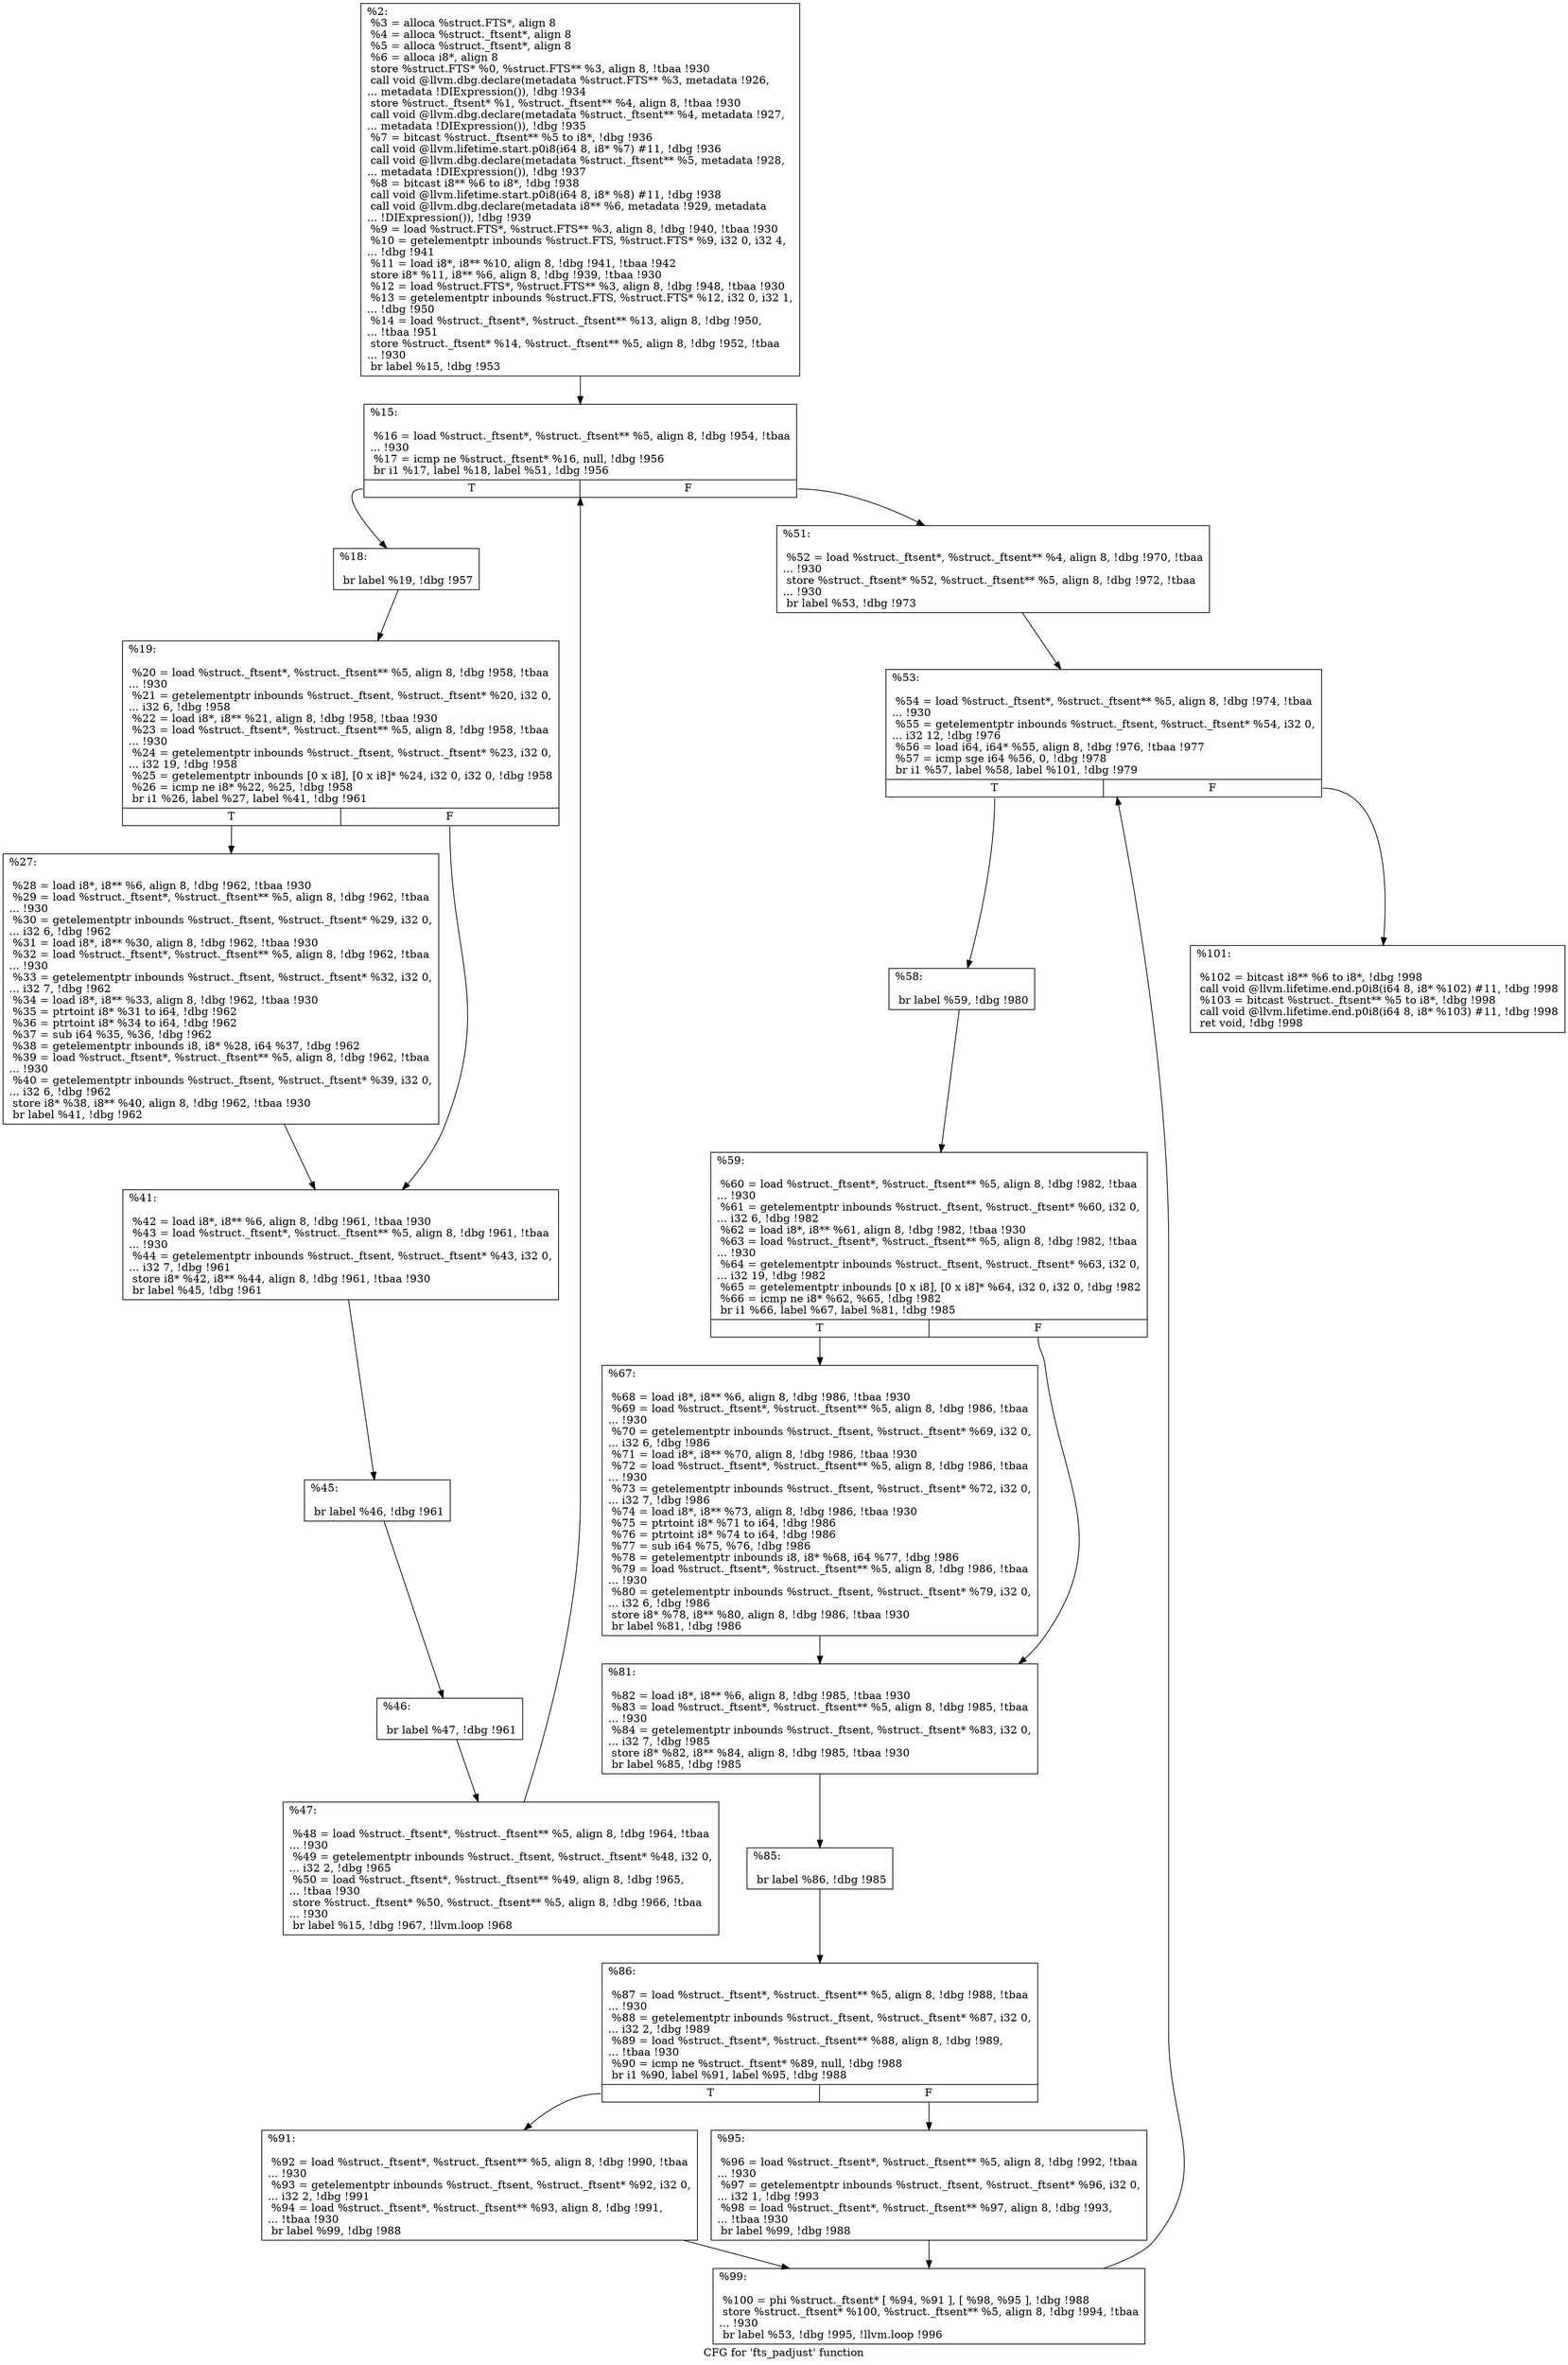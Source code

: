 digraph "CFG for 'fts_padjust' function" {
	label="CFG for 'fts_padjust' function";

	Node0x2457890 [shape=record,label="{%2:\l  %3 = alloca %struct.FTS*, align 8\l  %4 = alloca %struct._ftsent*, align 8\l  %5 = alloca %struct._ftsent*, align 8\l  %6 = alloca i8*, align 8\l  store %struct.FTS* %0, %struct.FTS** %3, align 8, !tbaa !930\l  call void @llvm.dbg.declare(metadata %struct.FTS** %3, metadata !926,\l... metadata !DIExpression()), !dbg !934\l  store %struct._ftsent* %1, %struct._ftsent** %4, align 8, !tbaa !930\l  call void @llvm.dbg.declare(metadata %struct._ftsent** %4, metadata !927,\l... metadata !DIExpression()), !dbg !935\l  %7 = bitcast %struct._ftsent** %5 to i8*, !dbg !936\l  call void @llvm.lifetime.start.p0i8(i64 8, i8* %7) #11, !dbg !936\l  call void @llvm.dbg.declare(metadata %struct._ftsent** %5, metadata !928,\l... metadata !DIExpression()), !dbg !937\l  %8 = bitcast i8** %6 to i8*, !dbg !938\l  call void @llvm.lifetime.start.p0i8(i64 8, i8* %8) #11, !dbg !938\l  call void @llvm.dbg.declare(metadata i8** %6, metadata !929, metadata\l... !DIExpression()), !dbg !939\l  %9 = load %struct.FTS*, %struct.FTS** %3, align 8, !dbg !940, !tbaa !930\l  %10 = getelementptr inbounds %struct.FTS, %struct.FTS* %9, i32 0, i32 4,\l... !dbg !941\l  %11 = load i8*, i8** %10, align 8, !dbg !941, !tbaa !942\l  store i8* %11, i8** %6, align 8, !dbg !939, !tbaa !930\l  %12 = load %struct.FTS*, %struct.FTS** %3, align 8, !dbg !948, !tbaa !930\l  %13 = getelementptr inbounds %struct.FTS, %struct.FTS* %12, i32 0, i32 1,\l... !dbg !950\l  %14 = load %struct._ftsent*, %struct._ftsent** %13, align 8, !dbg !950,\l... !tbaa !951\l  store %struct._ftsent* %14, %struct._ftsent** %5, align 8, !dbg !952, !tbaa\l... !930\l  br label %15, !dbg !953\l}"];
	Node0x2457890 -> Node0x24579f0;
	Node0x24579f0 [shape=record,label="{%15:\l\l  %16 = load %struct._ftsent*, %struct._ftsent** %5, align 8, !dbg !954, !tbaa\l... !930\l  %17 = icmp ne %struct._ftsent* %16, null, !dbg !956\l  br i1 %17, label %18, label %51, !dbg !956\l|{<s0>T|<s1>F}}"];
	Node0x24579f0:s0 -> Node0x2457a40;
	Node0x24579f0:s1 -> Node0x2457c70;
	Node0x2457a40 [shape=record,label="{%18:\l\l  br label %19, !dbg !957\l}"];
	Node0x2457a40 -> Node0x2457a90;
	Node0x2457a90 [shape=record,label="{%19:\l\l  %20 = load %struct._ftsent*, %struct._ftsent** %5, align 8, !dbg !958, !tbaa\l... !930\l  %21 = getelementptr inbounds %struct._ftsent, %struct._ftsent* %20, i32 0,\l... i32 6, !dbg !958\l  %22 = load i8*, i8** %21, align 8, !dbg !958, !tbaa !930\l  %23 = load %struct._ftsent*, %struct._ftsent** %5, align 8, !dbg !958, !tbaa\l... !930\l  %24 = getelementptr inbounds %struct._ftsent, %struct._ftsent* %23, i32 0,\l... i32 19, !dbg !958\l  %25 = getelementptr inbounds [0 x i8], [0 x i8]* %24, i32 0, i32 0, !dbg !958\l  %26 = icmp ne i8* %22, %25, !dbg !958\l  br i1 %26, label %27, label %41, !dbg !961\l|{<s0>T|<s1>F}}"];
	Node0x2457a90:s0 -> Node0x2457ae0;
	Node0x2457a90:s1 -> Node0x2457b30;
	Node0x2457ae0 [shape=record,label="{%27:\l\l  %28 = load i8*, i8** %6, align 8, !dbg !962, !tbaa !930\l  %29 = load %struct._ftsent*, %struct._ftsent** %5, align 8, !dbg !962, !tbaa\l... !930\l  %30 = getelementptr inbounds %struct._ftsent, %struct._ftsent* %29, i32 0,\l... i32 6, !dbg !962\l  %31 = load i8*, i8** %30, align 8, !dbg !962, !tbaa !930\l  %32 = load %struct._ftsent*, %struct._ftsent** %5, align 8, !dbg !962, !tbaa\l... !930\l  %33 = getelementptr inbounds %struct._ftsent, %struct._ftsent* %32, i32 0,\l... i32 7, !dbg !962\l  %34 = load i8*, i8** %33, align 8, !dbg !962, !tbaa !930\l  %35 = ptrtoint i8* %31 to i64, !dbg !962\l  %36 = ptrtoint i8* %34 to i64, !dbg !962\l  %37 = sub i64 %35, %36, !dbg !962\l  %38 = getelementptr inbounds i8, i8* %28, i64 %37, !dbg !962\l  %39 = load %struct._ftsent*, %struct._ftsent** %5, align 8, !dbg !962, !tbaa\l... !930\l  %40 = getelementptr inbounds %struct._ftsent, %struct._ftsent* %39, i32 0,\l... i32 6, !dbg !962\l  store i8* %38, i8** %40, align 8, !dbg !962, !tbaa !930\l  br label %41, !dbg !962\l}"];
	Node0x2457ae0 -> Node0x2457b30;
	Node0x2457b30 [shape=record,label="{%41:\l\l  %42 = load i8*, i8** %6, align 8, !dbg !961, !tbaa !930\l  %43 = load %struct._ftsent*, %struct._ftsent** %5, align 8, !dbg !961, !tbaa\l... !930\l  %44 = getelementptr inbounds %struct._ftsent, %struct._ftsent* %43, i32 0,\l... i32 7, !dbg !961\l  store i8* %42, i8** %44, align 8, !dbg !961, !tbaa !930\l  br label %45, !dbg !961\l}"];
	Node0x2457b30 -> Node0x2457b80;
	Node0x2457b80 [shape=record,label="{%45:\l\l  br label %46, !dbg !961\l}"];
	Node0x2457b80 -> Node0x2457bd0;
	Node0x2457bd0 [shape=record,label="{%46:\l\l  br label %47, !dbg !961\l}"];
	Node0x2457bd0 -> Node0x2457c20;
	Node0x2457c20 [shape=record,label="{%47:\l\l  %48 = load %struct._ftsent*, %struct._ftsent** %5, align 8, !dbg !964, !tbaa\l... !930\l  %49 = getelementptr inbounds %struct._ftsent, %struct._ftsent* %48, i32 0,\l... i32 2, !dbg !965\l  %50 = load %struct._ftsent*, %struct._ftsent** %49, align 8, !dbg !965,\l... !tbaa !930\l  store %struct._ftsent* %50, %struct._ftsent** %5, align 8, !dbg !966, !tbaa\l... !930\l  br label %15, !dbg !967, !llvm.loop !968\l}"];
	Node0x2457c20 -> Node0x24579f0;
	Node0x2457c70 [shape=record,label="{%51:\l\l  %52 = load %struct._ftsent*, %struct._ftsent** %4, align 8, !dbg !970, !tbaa\l... !930\l  store %struct._ftsent* %52, %struct._ftsent** %5, align 8, !dbg !972, !tbaa\l... !930\l  br label %53, !dbg !973\l}"];
	Node0x2457c70 -> Node0x2457cc0;
	Node0x2457cc0 [shape=record,label="{%53:\l\l  %54 = load %struct._ftsent*, %struct._ftsent** %5, align 8, !dbg !974, !tbaa\l... !930\l  %55 = getelementptr inbounds %struct._ftsent, %struct._ftsent* %54, i32 0,\l... i32 12, !dbg !976\l  %56 = load i64, i64* %55, align 8, !dbg !976, !tbaa !977\l  %57 = icmp sge i64 %56, 0, !dbg !978\l  br i1 %57, label %58, label %101, !dbg !979\l|{<s0>T|<s1>F}}"];
	Node0x2457cc0:s0 -> Node0x2457d10;
	Node0x2457cc0:s1 -> Node0x2457fe0;
	Node0x2457d10 [shape=record,label="{%58:\l\l  br label %59, !dbg !980\l}"];
	Node0x2457d10 -> Node0x2457d60;
	Node0x2457d60 [shape=record,label="{%59:\l\l  %60 = load %struct._ftsent*, %struct._ftsent** %5, align 8, !dbg !982, !tbaa\l... !930\l  %61 = getelementptr inbounds %struct._ftsent, %struct._ftsent* %60, i32 0,\l... i32 6, !dbg !982\l  %62 = load i8*, i8** %61, align 8, !dbg !982, !tbaa !930\l  %63 = load %struct._ftsent*, %struct._ftsent** %5, align 8, !dbg !982, !tbaa\l... !930\l  %64 = getelementptr inbounds %struct._ftsent, %struct._ftsent* %63, i32 0,\l... i32 19, !dbg !982\l  %65 = getelementptr inbounds [0 x i8], [0 x i8]* %64, i32 0, i32 0, !dbg !982\l  %66 = icmp ne i8* %62, %65, !dbg !982\l  br i1 %66, label %67, label %81, !dbg !985\l|{<s0>T|<s1>F}}"];
	Node0x2457d60:s0 -> Node0x2457db0;
	Node0x2457d60:s1 -> Node0x2457e00;
	Node0x2457db0 [shape=record,label="{%67:\l\l  %68 = load i8*, i8** %6, align 8, !dbg !986, !tbaa !930\l  %69 = load %struct._ftsent*, %struct._ftsent** %5, align 8, !dbg !986, !tbaa\l... !930\l  %70 = getelementptr inbounds %struct._ftsent, %struct._ftsent* %69, i32 0,\l... i32 6, !dbg !986\l  %71 = load i8*, i8** %70, align 8, !dbg !986, !tbaa !930\l  %72 = load %struct._ftsent*, %struct._ftsent** %5, align 8, !dbg !986, !tbaa\l... !930\l  %73 = getelementptr inbounds %struct._ftsent, %struct._ftsent* %72, i32 0,\l... i32 7, !dbg !986\l  %74 = load i8*, i8** %73, align 8, !dbg !986, !tbaa !930\l  %75 = ptrtoint i8* %71 to i64, !dbg !986\l  %76 = ptrtoint i8* %74 to i64, !dbg !986\l  %77 = sub i64 %75, %76, !dbg !986\l  %78 = getelementptr inbounds i8, i8* %68, i64 %77, !dbg !986\l  %79 = load %struct._ftsent*, %struct._ftsent** %5, align 8, !dbg !986, !tbaa\l... !930\l  %80 = getelementptr inbounds %struct._ftsent, %struct._ftsent* %79, i32 0,\l... i32 6, !dbg !986\l  store i8* %78, i8** %80, align 8, !dbg !986, !tbaa !930\l  br label %81, !dbg !986\l}"];
	Node0x2457db0 -> Node0x2457e00;
	Node0x2457e00 [shape=record,label="{%81:\l\l  %82 = load i8*, i8** %6, align 8, !dbg !985, !tbaa !930\l  %83 = load %struct._ftsent*, %struct._ftsent** %5, align 8, !dbg !985, !tbaa\l... !930\l  %84 = getelementptr inbounds %struct._ftsent, %struct._ftsent* %83, i32 0,\l... i32 7, !dbg !985\l  store i8* %82, i8** %84, align 8, !dbg !985, !tbaa !930\l  br label %85, !dbg !985\l}"];
	Node0x2457e00 -> Node0x2457e50;
	Node0x2457e50 [shape=record,label="{%85:\l\l  br label %86, !dbg !985\l}"];
	Node0x2457e50 -> Node0x2457ea0;
	Node0x2457ea0 [shape=record,label="{%86:\l\l  %87 = load %struct._ftsent*, %struct._ftsent** %5, align 8, !dbg !988, !tbaa\l... !930\l  %88 = getelementptr inbounds %struct._ftsent, %struct._ftsent* %87, i32 0,\l... i32 2, !dbg !989\l  %89 = load %struct._ftsent*, %struct._ftsent** %88, align 8, !dbg !989,\l... !tbaa !930\l  %90 = icmp ne %struct._ftsent* %89, null, !dbg !988\l  br i1 %90, label %91, label %95, !dbg !988\l|{<s0>T|<s1>F}}"];
	Node0x2457ea0:s0 -> Node0x2457ef0;
	Node0x2457ea0:s1 -> Node0x2457f40;
	Node0x2457ef0 [shape=record,label="{%91:\l\l  %92 = load %struct._ftsent*, %struct._ftsent** %5, align 8, !dbg !990, !tbaa\l... !930\l  %93 = getelementptr inbounds %struct._ftsent, %struct._ftsent* %92, i32 0,\l... i32 2, !dbg !991\l  %94 = load %struct._ftsent*, %struct._ftsent** %93, align 8, !dbg !991,\l... !tbaa !930\l  br label %99, !dbg !988\l}"];
	Node0x2457ef0 -> Node0x2457f90;
	Node0x2457f40 [shape=record,label="{%95:\l\l  %96 = load %struct._ftsent*, %struct._ftsent** %5, align 8, !dbg !992, !tbaa\l... !930\l  %97 = getelementptr inbounds %struct._ftsent, %struct._ftsent* %96, i32 0,\l... i32 1, !dbg !993\l  %98 = load %struct._ftsent*, %struct._ftsent** %97, align 8, !dbg !993,\l... !tbaa !930\l  br label %99, !dbg !988\l}"];
	Node0x2457f40 -> Node0x2457f90;
	Node0x2457f90 [shape=record,label="{%99:\l\l  %100 = phi %struct._ftsent* [ %94, %91 ], [ %98, %95 ], !dbg !988\l  store %struct._ftsent* %100, %struct._ftsent** %5, align 8, !dbg !994, !tbaa\l... !930\l  br label %53, !dbg !995, !llvm.loop !996\l}"];
	Node0x2457f90 -> Node0x2457cc0;
	Node0x2457fe0 [shape=record,label="{%101:\l\l  %102 = bitcast i8** %6 to i8*, !dbg !998\l  call void @llvm.lifetime.end.p0i8(i64 8, i8* %102) #11, !dbg !998\l  %103 = bitcast %struct._ftsent** %5 to i8*, !dbg !998\l  call void @llvm.lifetime.end.p0i8(i64 8, i8* %103) #11, !dbg !998\l  ret void, !dbg !998\l}"];
}

